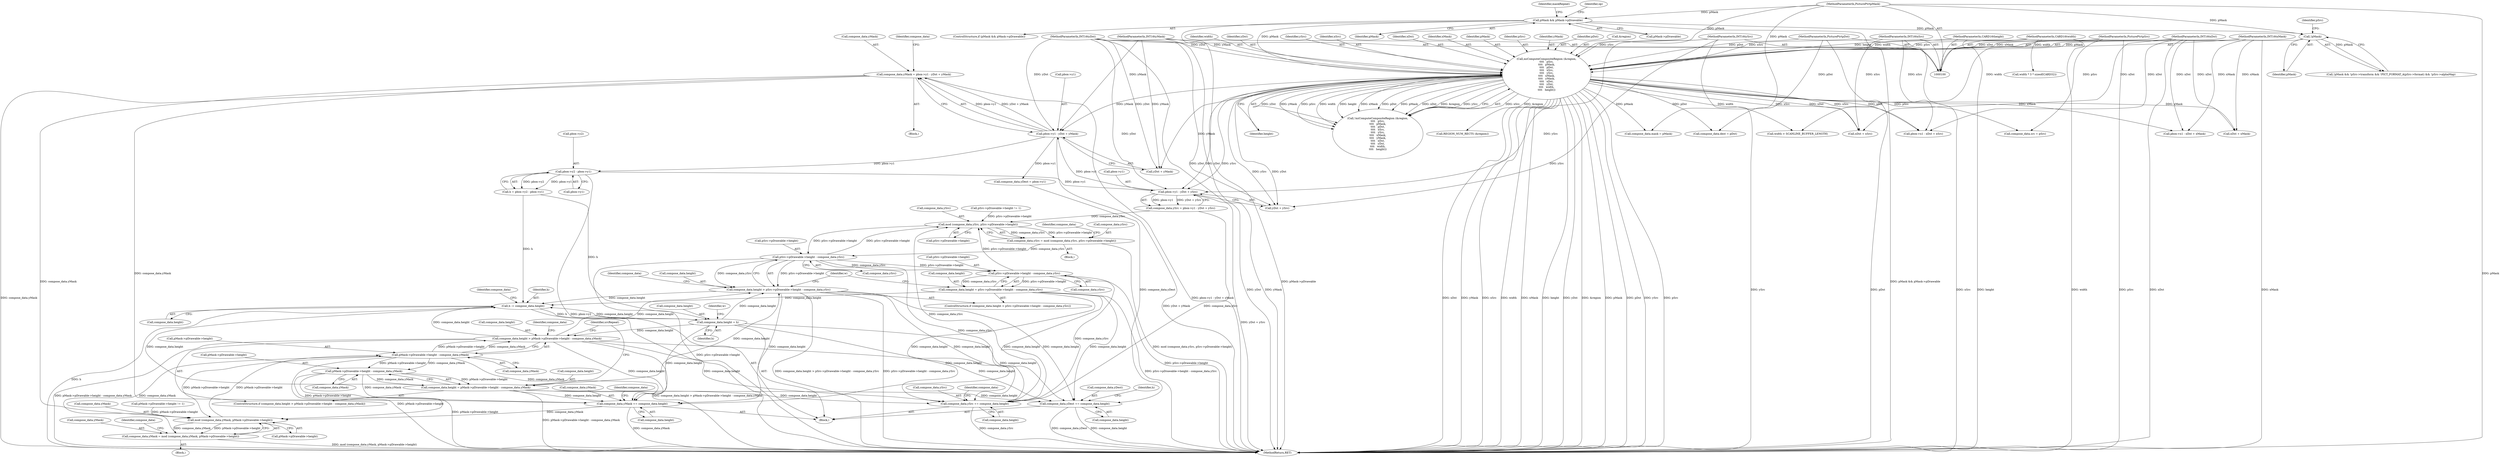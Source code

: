 digraph "1_xserver_d2f813f7db157fc83abc4b3726821c36ee7e40b1@integer" {
"1000311" [label="(Call,compose_data.yMask = pbox->y1 - yDst + yMask)"];
"1000315" [label="(Call,pbox->y1 - yDst + yMask)"];
"1000304" [label="(Call,pbox->y1 - yDst + ySrc)"];
"1000293" [label="(Call,pbox->y2 - pbox->y1)"];
"1000227" [label="(Call,miComputeCompositeRegion (&region,\n\t\t\t\t   pSrc,\n\t\t\t\t   pMask,\n\t\t\t\t   pDst,\n\t\t\t\t   xSrc,\n\t\t\t\t   ySrc,\n\t\t\t\t   xMask,\n\t\t\t\t   yMask,\n\t\t\t\t   xDst,\n\t\t\t\t   yDst,\n\t\t\t\t   width,\n\t\t\t\t   height))"];
"1000102" [label="(MethodParameterIn,PicturePtr\tpSrc)"];
"1000205" [label="(Call,!pMask)"];
"1000166" [label="(Call,pMask && pMask->pDrawable)"];
"1000103" [label="(MethodParameterIn,PicturePtr\tpMask)"];
"1000104" [label="(MethodParameterIn,PicturePtr\tpDst)"];
"1000105" [label="(MethodParameterIn,INT16\txSrc)"];
"1000106" [label="(MethodParameterIn,INT16\tySrc)"];
"1000107" [label="(MethodParameterIn,INT16\txMask)"];
"1000108" [label="(MethodParameterIn,INT16\tyMask)"];
"1000109" [label="(MethodParameterIn,INT16\txDst)"];
"1000110" [label="(MethodParameterIn,INT16\tyDst)"];
"1000111" [label="(MethodParameterIn,CARD16\twidth)"];
"1000112" [label="(MethodParameterIn,CARD16\theight)"];
"1000382" [label="(Call,mod (compose_data.yMask, pMask->pDrawable->height))"];
"1000378" [label="(Call,compose_data.yMask = mod (compose_data.yMask, pMask->pDrawable->height))"];
"1000396" [label="(Call,pMask->pDrawable->height - compose_data.yMask)"];
"1000392" [label="(Call,compose_data.height > pMask->pDrawable->height - compose_data.yMask)"];
"1000435" [label="(Call,compose_data.height > pSrc->pDrawable->height - compose_data.ySrc)"];
"1000585" [label="(Call,h -= compose_data.height)"];
"1000332" [label="(Call,compose_data.height = h)"];
"1000590" [label="(Call,compose_data.ySrc += compose_data.height)"];
"1000425" [label="(Call,mod (compose_data.ySrc, pSrc->pDrawable->height))"];
"1000421" [label="(Call,compose_data.ySrc = mod (compose_data.ySrc, pSrc->pDrawable->height))"];
"1000439" [label="(Call,pSrc->pDrawable->height - compose_data.ySrc)"];
"1000452" [label="(Call,pSrc->pDrawable->height - compose_data.ySrc)"];
"1000448" [label="(Call,compose_data.height = pSrc->pDrawable->height - compose_data.ySrc)"];
"1000597" [label="(Call,compose_data.yMask += compose_data.height)"];
"1000604" [label="(Call,compose_data.yDest += compose_data.height)"];
"1000409" [label="(Call,pMask->pDrawable->height - compose_data.yMask)"];
"1000405" [label="(Call,compose_data.height = pMask->pDrawable->height - compose_data.yMask)"];
"1000205" [label="(Call,!pMask)"];
"1000592" [label="(Identifier,compose_data)"];
"1000333" [label="(Call,compose_data.height)"];
"1000227" [label="(Call,miComputeCompositeRegion (&region,\n\t\t\t\t   pSrc,\n\t\t\t\t   pMask,\n\t\t\t\t   pDst,\n\t\t\t\t   xSrc,\n\t\t\t\t   ySrc,\n\t\t\t\t   xMask,\n\t\t\t\t   yMask,\n\t\t\t\t   xDst,\n\t\t\t\t   yDst,\n\t\t\t\t   width,\n\t\t\t\t   height))"];
"1000315" [label="(Call,pbox->y1 - yDst + yMask)"];
"1000316" [label="(Call,pbox->y1)"];
"1000440" [label="(Call,pSrc->pDrawable->height)"];
"1000429" [label="(Call,pSrc->pDrawable->height)"];
"1000110" [label="(MethodParameterIn,INT16\tyDst)"];
"1000605" [label="(Call,compose_data.yDest)"];
"1000294" [label="(Call,pbox->y2)"];
"1000293" [label="(Call,pbox->y2 - pbox->y1)"];
"1000422" [label="(Call,compose_data.ySrc)"];
"1000397" [label="(Call,pMask->pDrawable->height)"];
"1000108" [label="(MethodParameterIn,INT16\tyMask)"];
"1000354" [label="(Call,xDst + xSrc)"];
"1000377" [label="(Block,)"];
"1000240" [label="(Identifier,height)"];
"1000410" [label="(Call,pMask->pDrawable->height)"];
"1000305" [label="(Call,pbox->y1)"];
"1000204" [label="(Call,!pMask && !pSrc->transform && !PICT_FORMAT_A(pSrc->format) && !pSrc->alphaMap)"];
"1000425" [label="(Call,mod (compose_data.ySrc, pSrc->pDrawable->height))"];
"1000107" [label="(MethodParameterIn,INT16\txMask)"];
"1000290" [label="(Block,)"];
"1000386" [label="(Call,pMask->pDrawable->height)"];
"1000392" [label="(Call,compose_data.height > pMask->pDrawable->height - compose_data.yMask)"];
"1000291" [label="(Call,h = pbox->y2 - pbox->y1)"];
"1000420" [label="(Block,)"];
"1000407" [label="(Identifier,compose_data)"];
"1000350" [label="(Call,pbox->x1 - xDst + xSrc)"];
"1000103" [label="(MethodParameterIn,PicturePtr\tpMask)"];
"1000167" [label="(Identifier,pMask)"];
"1000172" [label="(Identifier,maskRepeat)"];
"1000300" [label="(Call,compose_data.ySrc = pbox->y1 - yDst + ySrc)"];
"1000458" [label="(Call,compose_data.ySrc)"];
"1000336" [label="(Identifier,h)"];
"1000361" [label="(Call,pbox->x1 - xDst + xMask)"];
"1000236" [label="(Identifier,yMask)"];
"1000599" [label="(Identifier,compose_data)"];
"1000437" [label="(Identifier,compose_data)"];
"1000590" [label="(Call,compose_data.ySrc += compose_data.height)"];
"1000383" [label="(Call,compose_data.yMask)"];
"1000104" [label="(MethodParameterIn,PicturePtr\tpDst)"];
"1000462" [label="(Identifier,w)"];
"1000382" [label="(Call,mod (compose_data.yMask, pMask->pDrawable->height))"];
"1000232" [label="(Identifier,pDst)"];
"1000238" [label="(Identifier,yDst)"];
"1000165" [label="(ControlStructure,if (pMask && pMask->pDrawable))"];
"1000597" [label="(Call,compose_data.yMask += compose_data.height)"];
"1000606" [label="(Identifier,compose_data)"];
"1000393" [label="(Call,compose_data.height)"];
"1000585" [label="(Call,h -= compose_data.height)"];
"1000601" [label="(Call,compose_data.height)"];
"1000102" [label="(MethodParameterIn,PicturePtr\tpSrc)"];
"1000415" [label="(Call,compose_data.yMask)"];
"1000168" [label="(Call,pMask->pDrawable)"];
"1000379" [label="(Call,compose_data.yMask)"];
"1000234" [label="(Identifier,ySrc)"];
"1000330" [label="(Identifier,h)"];
"1000402" [label="(Call,compose_data.yMask)"];
"1000604" [label="(Call,compose_data.yDest += compose_data.height)"];
"1000322" [label="(Call,compose_data.yDest = pbox->y1)"];
"1000226" [label="(Call,!miComputeCompositeRegion (&region,\n\t\t\t\t   pSrc,\n\t\t\t\t   pMask,\n\t\t\t\t   pDst,\n\t\t\t\t   xSrc,\n\t\t\t\t   ySrc,\n\t\t\t\t   xMask,\n\t\t\t\t   yMask,\n\t\t\t\t   xDst,\n\t\t\t\t   yDst,\n\t\t\t\t   width,\n\t\t\t\t   height))"];
"1000233" [label="(Identifier,xSrc)"];
"1000206" [label="(Identifier,pMask)"];
"1000237" [label="(Identifier,xDst)"];
"1000192" [label="(Call,pMask->pDrawable->height != 1)"];
"1000257" [label="(Call,compose_data.dest = pDst)"];
"1000252" [label="(Call,compose_data.mask = pMask)"];
"1000235" [label="(Identifier,xMask)"];
"1000439" [label="(Call,pSrc->pDrawable->height - compose_data.ySrc)"];
"1000449" [label="(Call,compose_data.height)"];
"1000436" [label="(Call,compose_data.height)"];
"1000319" [label="(Call,yDst + yMask)"];
"1000231" [label="(Identifier,pMask)"];
"1000586" [label="(Identifier,h)"];
"1000445" [label="(Call,compose_data.ySrc)"];
"1000230" [label="(Identifier,pSrc)"];
"1000105" [label="(MethodParameterIn,INT16\txSrc)"];
"1000338" [label="(Identifier,w)"];
"1000158" [label="(Call,pSrc->pDrawable->height != 1)"];
"1000210" [label="(Identifier,pSrc)"];
"1000297" [label="(Call,pbox->y1)"];
"1000391" [label="(ControlStructure,if (compose_data.height > pMask->pDrawable->height - compose_data.yMask))"];
"1000279" [label="(Call,REGION_NUM_RECTS (&region))"];
"1000421" [label="(Call,compose_data.ySrc = mod (compose_data.ySrc, pSrc->pDrawable->height))"];
"1000312" [label="(Call,compose_data.yMask)"];
"1000331" [label="(Block,)"];
"1000434" [label="(ControlStructure,if (compose_data.height > pSrc->pDrawable->height - compose_data.ySrc))"];
"1000598" [label="(Call,compose_data.yMask)"];
"1000228" [label="(Call,&region)"];
"1000448" [label="(Call,compose_data.height = pSrc->pDrawable->height - compose_data.ySrc)"];
"1000587" [label="(Call,compose_data.height)"];
"1000450" [label="(Identifier,compose_data)"];
"1000112" [label="(MethodParameterIn,CARD16\theight)"];
"1000109" [label="(MethodParameterIn,INT16\txDst)"];
"1000365" [label="(Call,xDst + xMask)"];
"1000426" [label="(Call,compose_data.ySrc)"];
"1000394" [label="(Identifier,compose_data)"];
"1000409" [label="(Call,pMask->pDrawable->height - compose_data.yMask)"];
"1000271" [label="(Call,width * 3 * sizeof(CARD32))"];
"1000311" [label="(Call,compose_data.yMask = pbox->y1 - yDst + yMask)"];
"1000166" [label="(Call,pMask && pMask->pDrawable)"];
"1000453" [label="(Call,pSrc->pDrawable->height)"];
"1000419" [label="(Identifier,srcRepeat)"];
"1000202" [label="(Identifier,op)"];
"1000627" [label="(MethodReturn,RET)"];
"1000239" [label="(Identifier,width)"];
"1000406" [label="(Call,compose_data.height)"];
"1000378" [label="(Call,compose_data.yMask = mod (compose_data.yMask, pMask->pDrawable->height))"];
"1000405" [label="(Call,compose_data.height = pMask->pDrawable->height - compose_data.yMask)"];
"1000324" [label="(Identifier,compose_data)"];
"1000308" [label="(Call,yDst + ySrc)"];
"1000435" [label="(Call,compose_data.height > pSrc->pDrawable->height - compose_data.ySrc)"];
"1000594" [label="(Call,compose_data.height)"];
"1000591" [label="(Call,compose_data.ySrc)"];
"1000608" [label="(Call,compose_data.height)"];
"1000396" [label="(Call,pMask->pDrawable->height - compose_data.yMask)"];
"1000332" [label="(Call,compose_data.height = h)"];
"1000106" [label="(MethodParameterIn,INT16\tySrc)"];
"1000304" [label="(Call,pbox->y1 - yDst + ySrc)"];
"1000247" [label="(Call,compose_data.src = pSrc)"];
"1000263" [label="(Call,width > SCANLINE_BUFFER_LENGTH)"];
"1000111" [label="(MethodParameterIn,CARD16\twidth)"];
"1000452" [label="(Call,pSrc->pDrawable->height - compose_data.ySrc)"];
"1000311" -> "1000290"  [label="AST: "];
"1000311" -> "1000315"  [label="CFG: "];
"1000312" -> "1000311"  [label="AST: "];
"1000315" -> "1000311"  [label="AST: "];
"1000324" -> "1000311"  [label="CFG: "];
"1000311" -> "1000627"  [label="DDG: compose_data.yMask"];
"1000311" -> "1000627"  [label="DDG: pbox->y1 - yDst + yMask"];
"1000315" -> "1000311"  [label="DDG: pbox->y1"];
"1000315" -> "1000311"  [label="DDG: yDst + yMask"];
"1000311" -> "1000382"  [label="DDG: compose_data.yMask"];
"1000311" -> "1000597"  [label="DDG: compose_data.yMask"];
"1000315" -> "1000319"  [label="CFG: "];
"1000316" -> "1000315"  [label="AST: "];
"1000319" -> "1000315"  [label="AST: "];
"1000315" -> "1000627"  [label="DDG: yDst + yMask"];
"1000315" -> "1000293"  [label="DDG: pbox->y1"];
"1000304" -> "1000315"  [label="DDG: pbox->y1"];
"1000110" -> "1000315"  [label="DDG: yDst"];
"1000227" -> "1000315"  [label="DDG: yMask"];
"1000108" -> "1000315"  [label="DDG: yMask"];
"1000315" -> "1000322"  [label="DDG: pbox->y1"];
"1000304" -> "1000300"  [label="AST: "];
"1000304" -> "1000308"  [label="CFG: "];
"1000305" -> "1000304"  [label="AST: "];
"1000308" -> "1000304"  [label="AST: "];
"1000300" -> "1000304"  [label="CFG: "];
"1000304" -> "1000627"  [label="DDG: yDst + ySrc"];
"1000304" -> "1000300"  [label="DDG: pbox->y1"];
"1000304" -> "1000300"  [label="DDG: yDst + ySrc"];
"1000293" -> "1000304"  [label="DDG: pbox->y1"];
"1000227" -> "1000304"  [label="DDG: yDst"];
"1000227" -> "1000304"  [label="DDG: ySrc"];
"1000110" -> "1000304"  [label="DDG: yDst"];
"1000106" -> "1000304"  [label="DDG: ySrc"];
"1000293" -> "1000291"  [label="AST: "];
"1000293" -> "1000297"  [label="CFG: "];
"1000294" -> "1000293"  [label="AST: "];
"1000297" -> "1000293"  [label="AST: "];
"1000291" -> "1000293"  [label="CFG: "];
"1000293" -> "1000627"  [label="DDG: pbox->y2"];
"1000293" -> "1000291"  [label="DDG: pbox->y2"];
"1000293" -> "1000291"  [label="DDG: pbox->y1"];
"1000227" -> "1000226"  [label="AST: "];
"1000227" -> "1000240"  [label="CFG: "];
"1000228" -> "1000227"  [label="AST: "];
"1000230" -> "1000227"  [label="AST: "];
"1000231" -> "1000227"  [label="AST: "];
"1000232" -> "1000227"  [label="AST: "];
"1000233" -> "1000227"  [label="AST: "];
"1000234" -> "1000227"  [label="AST: "];
"1000235" -> "1000227"  [label="AST: "];
"1000236" -> "1000227"  [label="AST: "];
"1000237" -> "1000227"  [label="AST: "];
"1000238" -> "1000227"  [label="AST: "];
"1000239" -> "1000227"  [label="AST: "];
"1000240" -> "1000227"  [label="AST: "];
"1000226" -> "1000227"  [label="CFG: "];
"1000227" -> "1000627"  [label="DDG: xDst"];
"1000227" -> "1000627"  [label="DDG: yMask"];
"1000227" -> "1000627"  [label="DDG: xSrc"];
"1000227" -> "1000627"  [label="DDG: width"];
"1000227" -> "1000627"  [label="DDG: xMask"];
"1000227" -> "1000627"  [label="DDG: height"];
"1000227" -> "1000627"  [label="DDG: yDst"];
"1000227" -> "1000627"  [label="DDG: &region"];
"1000227" -> "1000627"  [label="DDG: pMask"];
"1000227" -> "1000627"  [label="DDG: pDst"];
"1000227" -> "1000627"  [label="DDG: ySrc"];
"1000227" -> "1000627"  [label="DDG: pSrc"];
"1000227" -> "1000226"  [label="DDG: xSrc"];
"1000227" -> "1000226"  [label="DDG: yDst"];
"1000227" -> "1000226"  [label="DDG: yMask"];
"1000227" -> "1000226"  [label="DDG: pSrc"];
"1000227" -> "1000226"  [label="DDG: width"];
"1000227" -> "1000226"  [label="DDG: height"];
"1000227" -> "1000226"  [label="DDG: xMask"];
"1000227" -> "1000226"  [label="DDG: pDst"];
"1000227" -> "1000226"  [label="DDG: pMask"];
"1000227" -> "1000226"  [label="DDG: xDst"];
"1000227" -> "1000226"  [label="DDG: &region"];
"1000227" -> "1000226"  [label="DDG: ySrc"];
"1000102" -> "1000227"  [label="DDG: pSrc"];
"1000205" -> "1000227"  [label="DDG: pMask"];
"1000166" -> "1000227"  [label="DDG: pMask"];
"1000103" -> "1000227"  [label="DDG: pMask"];
"1000104" -> "1000227"  [label="DDG: pDst"];
"1000105" -> "1000227"  [label="DDG: xSrc"];
"1000106" -> "1000227"  [label="DDG: ySrc"];
"1000107" -> "1000227"  [label="DDG: xMask"];
"1000108" -> "1000227"  [label="DDG: yMask"];
"1000109" -> "1000227"  [label="DDG: xDst"];
"1000110" -> "1000227"  [label="DDG: yDst"];
"1000111" -> "1000227"  [label="DDG: width"];
"1000112" -> "1000227"  [label="DDG: height"];
"1000227" -> "1000247"  [label="DDG: pSrc"];
"1000227" -> "1000252"  [label="DDG: pMask"];
"1000227" -> "1000257"  [label="DDG: pDst"];
"1000227" -> "1000263"  [label="DDG: width"];
"1000227" -> "1000279"  [label="DDG: &region"];
"1000227" -> "1000308"  [label="DDG: yDst"];
"1000227" -> "1000308"  [label="DDG: ySrc"];
"1000227" -> "1000319"  [label="DDG: yMask"];
"1000227" -> "1000350"  [label="DDG: xDst"];
"1000227" -> "1000350"  [label="DDG: xSrc"];
"1000227" -> "1000354"  [label="DDG: xDst"];
"1000227" -> "1000354"  [label="DDG: xSrc"];
"1000227" -> "1000361"  [label="DDG: xMask"];
"1000227" -> "1000365"  [label="DDG: xMask"];
"1000102" -> "1000100"  [label="AST: "];
"1000102" -> "1000627"  [label="DDG: pSrc"];
"1000102" -> "1000247"  [label="DDG: pSrc"];
"1000205" -> "1000204"  [label="AST: "];
"1000205" -> "1000206"  [label="CFG: "];
"1000206" -> "1000205"  [label="AST: "];
"1000210" -> "1000205"  [label="CFG: "];
"1000204" -> "1000205"  [label="CFG: "];
"1000205" -> "1000204"  [label="DDG: pMask"];
"1000166" -> "1000205"  [label="DDG: pMask"];
"1000103" -> "1000205"  [label="DDG: pMask"];
"1000166" -> "1000165"  [label="AST: "];
"1000166" -> "1000167"  [label="CFG: "];
"1000166" -> "1000168"  [label="CFG: "];
"1000167" -> "1000166"  [label="AST: "];
"1000168" -> "1000166"  [label="AST: "];
"1000172" -> "1000166"  [label="CFG: "];
"1000202" -> "1000166"  [label="CFG: "];
"1000166" -> "1000627"  [label="DDG: pMask->pDrawable"];
"1000166" -> "1000627"  [label="DDG: pMask && pMask->pDrawable"];
"1000103" -> "1000166"  [label="DDG: pMask"];
"1000103" -> "1000100"  [label="AST: "];
"1000103" -> "1000627"  [label="DDG: pMask"];
"1000103" -> "1000252"  [label="DDG: pMask"];
"1000104" -> "1000100"  [label="AST: "];
"1000104" -> "1000627"  [label="DDG: pDst"];
"1000104" -> "1000257"  [label="DDG: pDst"];
"1000105" -> "1000100"  [label="AST: "];
"1000105" -> "1000627"  [label="DDG: xSrc"];
"1000105" -> "1000350"  [label="DDG: xSrc"];
"1000105" -> "1000354"  [label="DDG: xSrc"];
"1000106" -> "1000100"  [label="AST: "];
"1000106" -> "1000627"  [label="DDG: ySrc"];
"1000106" -> "1000308"  [label="DDG: ySrc"];
"1000107" -> "1000100"  [label="AST: "];
"1000107" -> "1000627"  [label="DDG: xMask"];
"1000107" -> "1000361"  [label="DDG: xMask"];
"1000107" -> "1000365"  [label="DDG: xMask"];
"1000108" -> "1000100"  [label="AST: "];
"1000108" -> "1000627"  [label="DDG: yMask"];
"1000108" -> "1000319"  [label="DDG: yMask"];
"1000109" -> "1000100"  [label="AST: "];
"1000109" -> "1000627"  [label="DDG: xDst"];
"1000109" -> "1000350"  [label="DDG: xDst"];
"1000109" -> "1000354"  [label="DDG: xDst"];
"1000109" -> "1000361"  [label="DDG: xDst"];
"1000109" -> "1000365"  [label="DDG: xDst"];
"1000110" -> "1000100"  [label="AST: "];
"1000110" -> "1000627"  [label="DDG: yDst"];
"1000110" -> "1000308"  [label="DDG: yDst"];
"1000110" -> "1000319"  [label="DDG: yDst"];
"1000111" -> "1000100"  [label="AST: "];
"1000111" -> "1000627"  [label="DDG: width"];
"1000111" -> "1000263"  [label="DDG: width"];
"1000111" -> "1000271"  [label="DDG: width"];
"1000112" -> "1000100"  [label="AST: "];
"1000112" -> "1000627"  [label="DDG: height"];
"1000382" -> "1000378"  [label="AST: "];
"1000382" -> "1000386"  [label="CFG: "];
"1000383" -> "1000382"  [label="AST: "];
"1000386" -> "1000382"  [label="AST: "];
"1000378" -> "1000382"  [label="CFG: "];
"1000382" -> "1000378"  [label="DDG: compose_data.yMask"];
"1000382" -> "1000378"  [label="DDG: pMask->pDrawable->height"];
"1000597" -> "1000382"  [label="DDG: compose_data.yMask"];
"1000396" -> "1000382"  [label="DDG: pMask->pDrawable->height"];
"1000409" -> "1000382"  [label="DDG: pMask->pDrawable->height"];
"1000192" -> "1000382"  [label="DDG: pMask->pDrawable->height"];
"1000382" -> "1000396"  [label="DDG: pMask->pDrawable->height"];
"1000378" -> "1000377"  [label="AST: "];
"1000379" -> "1000378"  [label="AST: "];
"1000394" -> "1000378"  [label="CFG: "];
"1000378" -> "1000627"  [label="DDG: mod (compose_data.yMask, pMask->pDrawable->height)"];
"1000378" -> "1000396"  [label="DDG: compose_data.yMask"];
"1000396" -> "1000392"  [label="AST: "];
"1000396" -> "1000402"  [label="CFG: "];
"1000397" -> "1000396"  [label="AST: "];
"1000402" -> "1000396"  [label="AST: "];
"1000392" -> "1000396"  [label="CFG: "];
"1000396" -> "1000627"  [label="DDG: pMask->pDrawable->height"];
"1000396" -> "1000392"  [label="DDG: pMask->pDrawable->height"];
"1000396" -> "1000392"  [label="DDG: compose_data.yMask"];
"1000396" -> "1000409"  [label="DDG: pMask->pDrawable->height"];
"1000396" -> "1000409"  [label="DDG: compose_data.yMask"];
"1000396" -> "1000597"  [label="DDG: compose_data.yMask"];
"1000392" -> "1000391"  [label="AST: "];
"1000393" -> "1000392"  [label="AST: "];
"1000407" -> "1000392"  [label="CFG: "];
"1000419" -> "1000392"  [label="CFG: "];
"1000392" -> "1000627"  [label="DDG: pMask->pDrawable->height - compose_data.yMask"];
"1000392" -> "1000627"  [label="DDG: compose_data.height > pMask->pDrawable->height - compose_data.yMask"];
"1000332" -> "1000392"  [label="DDG: compose_data.height"];
"1000392" -> "1000435"  [label="DDG: compose_data.height"];
"1000392" -> "1000585"  [label="DDG: compose_data.height"];
"1000392" -> "1000590"  [label="DDG: compose_data.height"];
"1000392" -> "1000597"  [label="DDG: compose_data.height"];
"1000392" -> "1000604"  [label="DDG: compose_data.height"];
"1000435" -> "1000434"  [label="AST: "];
"1000435" -> "1000439"  [label="CFG: "];
"1000436" -> "1000435"  [label="AST: "];
"1000439" -> "1000435"  [label="AST: "];
"1000450" -> "1000435"  [label="CFG: "];
"1000462" -> "1000435"  [label="CFG: "];
"1000435" -> "1000627"  [label="DDG: compose_data.height > pSrc->pDrawable->height - compose_data.ySrc"];
"1000435" -> "1000627"  [label="DDG: pSrc->pDrawable->height - compose_data.ySrc"];
"1000332" -> "1000435"  [label="DDG: compose_data.height"];
"1000405" -> "1000435"  [label="DDG: compose_data.height"];
"1000439" -> "1000435"  [label="DDG: pSrc->pDrawable->height"];
"1000439" -> "1000435"  [label="DDG: compose_data.ySrc"];
"1000435" -> "1000585"  [label="DDG: compose_data.height"];
"1000435" -> "1000590"  [label="DDG: compose_data.height"];
"1000435" -> "1000597"  [label="DDG: compose_data.height"];
"1000435" -> "1000604"  [label="DDG: compose_data.height"];
"1000585" -> "1000331"  [label="AST: "];
"1000585" -> "1000587"  [label="CFG: "];
"1000586" -> "1000585"  [label="AST: "];
"1000587" -> "1000585"  [label="AST: "];
"1000592" -> "1000585"  [label="CFG: "];
"1000585" -> "1000627"  [label="DDG: h"];
"1000585" -> "1000332"  [label="DDG: h"];
"1000332" -> "1000585"  [label="DDG: compose_data.height"];
"1000448" -> "1000585"  [label="DDG: compose_data.height"];
"1000405" -> "1000585"  [label="DDG: compose_data.height"];
"1000291" -> "1000585"  [label="DDG: h"];
"1000332" -> "1000331"  [label="AST: "];
"1000332" -> "1000336"  [label="CFG: "];
"1000333" -> "1000332"  [label="AST: "];
"1000336" -> "1000332"  [label="AST: "];
"1000338" -> "1000332"  [label="CFG: "];
"1000291" -> "1000332"  [label="DDG: h"];
"1000332" -> "1000590"  [label="DDG: compose_data.height"];
"1000332" -> "1000597"  [label="DDG: compose_data.height"];
"1000332" -> "1000604"  [label="DDG: compose_data.height"];
"1000590" -> "1000331"  [label="AST: "];
"1000590" -> "1000594"  [label="CFG: "];
"1000591" -> "1000590"  [label="AST: "];
"1000594" -> "1000590"  [label="AST: "];
"1000599" -> "1000590"  [label="CFG: "];
"1000590" -> "1000627"  [label="DDG: compose_data.ySrc"];
"1000590" -> "1000425"  [label="DDG: compose_data.ySrc"];
"1000448" -> "1000590"  [label="DDG: compose_data.height"];
"1000405" -> "1000590"  [label="DDG: compose_data.height"];
"1000300" -> "1000590"  [label="DDG: compose_data.ySrc"];
"1000439" -> "1000590"  [label="DDG: compose_data.ySrc"];
"1000452" -> "1000590"  [label="DDG: compose_data.ySrc"];
"1000425" -> "1000421"  [label="AST: "];
"1000425" -> "1000429"  [label="CFG: "];
"1000426" -> "1000425"  [label="AST: "];
"1000429" -> "1000425"  [label="AST: "];
"1000421" -> "1000425"  [label="CFG: "];
"1000425" -> "1000421"  [label="DDG: compose_data.ySrc"];
"1000425" -> "1000421"  [label="DDG: pSrc->pDrawable->height"];
"1000300" -> "1000425"  [label="DDG: compose_data.ySrc"];
"1000158" -> "1000425"  [label="DDG: pSrc->pDrawable->height"];
"1000439" -> "1000425"  [label="DDG: pSrc->pDrawable->height"];
"1000452" -> "1000425"  [label="DDG: pSrc->pDrawable->height"];
"1000425" -> "1000439"  [label="DDG: pSrc->pDrawable->height"];
"1000421" -> "1000420"  [label="AST: "];
"1000422" -> "1000421"  [label="AST: "];
"1000437" -> "1000421"  [label="CFG: "];
"1000421" -> "1000627"  [label="DDG: mod (compose_data.ySrc, pSrc->pDrawable->height)"];
"1000421" -> "1000439"  [label="DDG: compose_data.ySrc"];
"1000439" -> "1000445"  [label="CFG: "];
"1000440" -> "1000439"  [label="AST: "];
"1000445" -> "1000439"  [label="AST: "];
"1000439" -> "1000627"  [label="DDG: pSrc->pDrawable->height"];
"1000439" -> "1000452"  [label="DDG: pSrc->pDrawable->height"];
"1000439" -> "1000452"  [label="DDG: compose_data.ySrc"];
"1000452" -> "1000448"  [label="AST: "];
"1000452" -> "1000458"  [label="CFG: "];
"1000453" -> "1000452"  [label="AST: "];
"1000458" -> "1000452"  [label="AST: "];
"1000448" -> "1000452"  [label="CFG: "];
"1000452" -> "1000627"  [label="DDG: pSrc->pDrawable->height"];
"1000452" -> "1000448"  [label="DDG: pSrc->pDrawable->height"];
"1000452" -> "1000448"  [label="DDG: compose_data.ySrc"];
"1000448" -> "1000434"  [label="AST: "];
"1000449" -> "1000448"  [label="AST: "];
"1000462" -> "1000448"  [label="CFG: "];
"1000448" -> "1000627"  [label="DDG: pSrc->pDrawable->height - compose_data.ySrc"];
"1000448" -> "1000597"  [label="DDG: compose_data.height"];
"1000448" -> "1000604"  [label="DDG: compose_data.height"];
"1000597" -> "1000331"  [label="AST: "];
"1000597" -> "1000601"  [label="CFG: "];
"1000598" -> "1000597"  [label="AST: "];
"1000601" -> "1000597"  [label="AST: "];
"1000606" -> "1000597"  [label="CFG: "];
"1000597" -> "1000627"  [label="DDG: compose_data.yMask"];
"1000405" -> "1000597"  [label="DDG: compose_data.height"];
"1000409" -> "1000597"  [label="DDG: compose_data.yMask"];
"1000604" -> "1000331"  [label="AST: "];
"1000604" -> "1000608"  [label="CFG: "];
"1000605" -> "1000604"  [label="AST: "];
"1000608" -> "1000604"  [label="AST: "];
"1000330" -> "1000604"  [label="CFG: "];
"1000604" -> "1000627"  [label="DDG: compose_data.height"];
"1000604" -> "1000627"  [label="DDG: compose_data.yDest"];
"1000405" -> "1000604"  [label="DDG: compose_data.height"];
"1000322" -> "1000604"  [label="DDG: compose_data.yDest"];
"1000409" -> "1000405"  [label="AST: "];
"1000409" -> "1000415"  [label="CFG: "];
"1000410" -> "1000409"  [label="AST: "];
"1000415" -> "1000409"  [label="AST: "];
"1000405" -> "1000409"  [label="CFG: "];
"1000409" -> "1000627"  [label="DDG: pMask->pDrawable->height"];
"1000409" -> "1000405"  [label="DDG: pMask->pDrawable->height"];
"1000409" -> "1000405"  [label="DDG: compose_data.yMask"];
"1000405" -> "1000391"  [label="AST: "];
"1000406" -> "1000405"  [label="AST: "];
"1000419" -> "1000405"  [label="CFG: "];
"1000405" -> "1000627"  [label="DDG: pMask->pDrawable->height - compose_data.yMask"];
}
